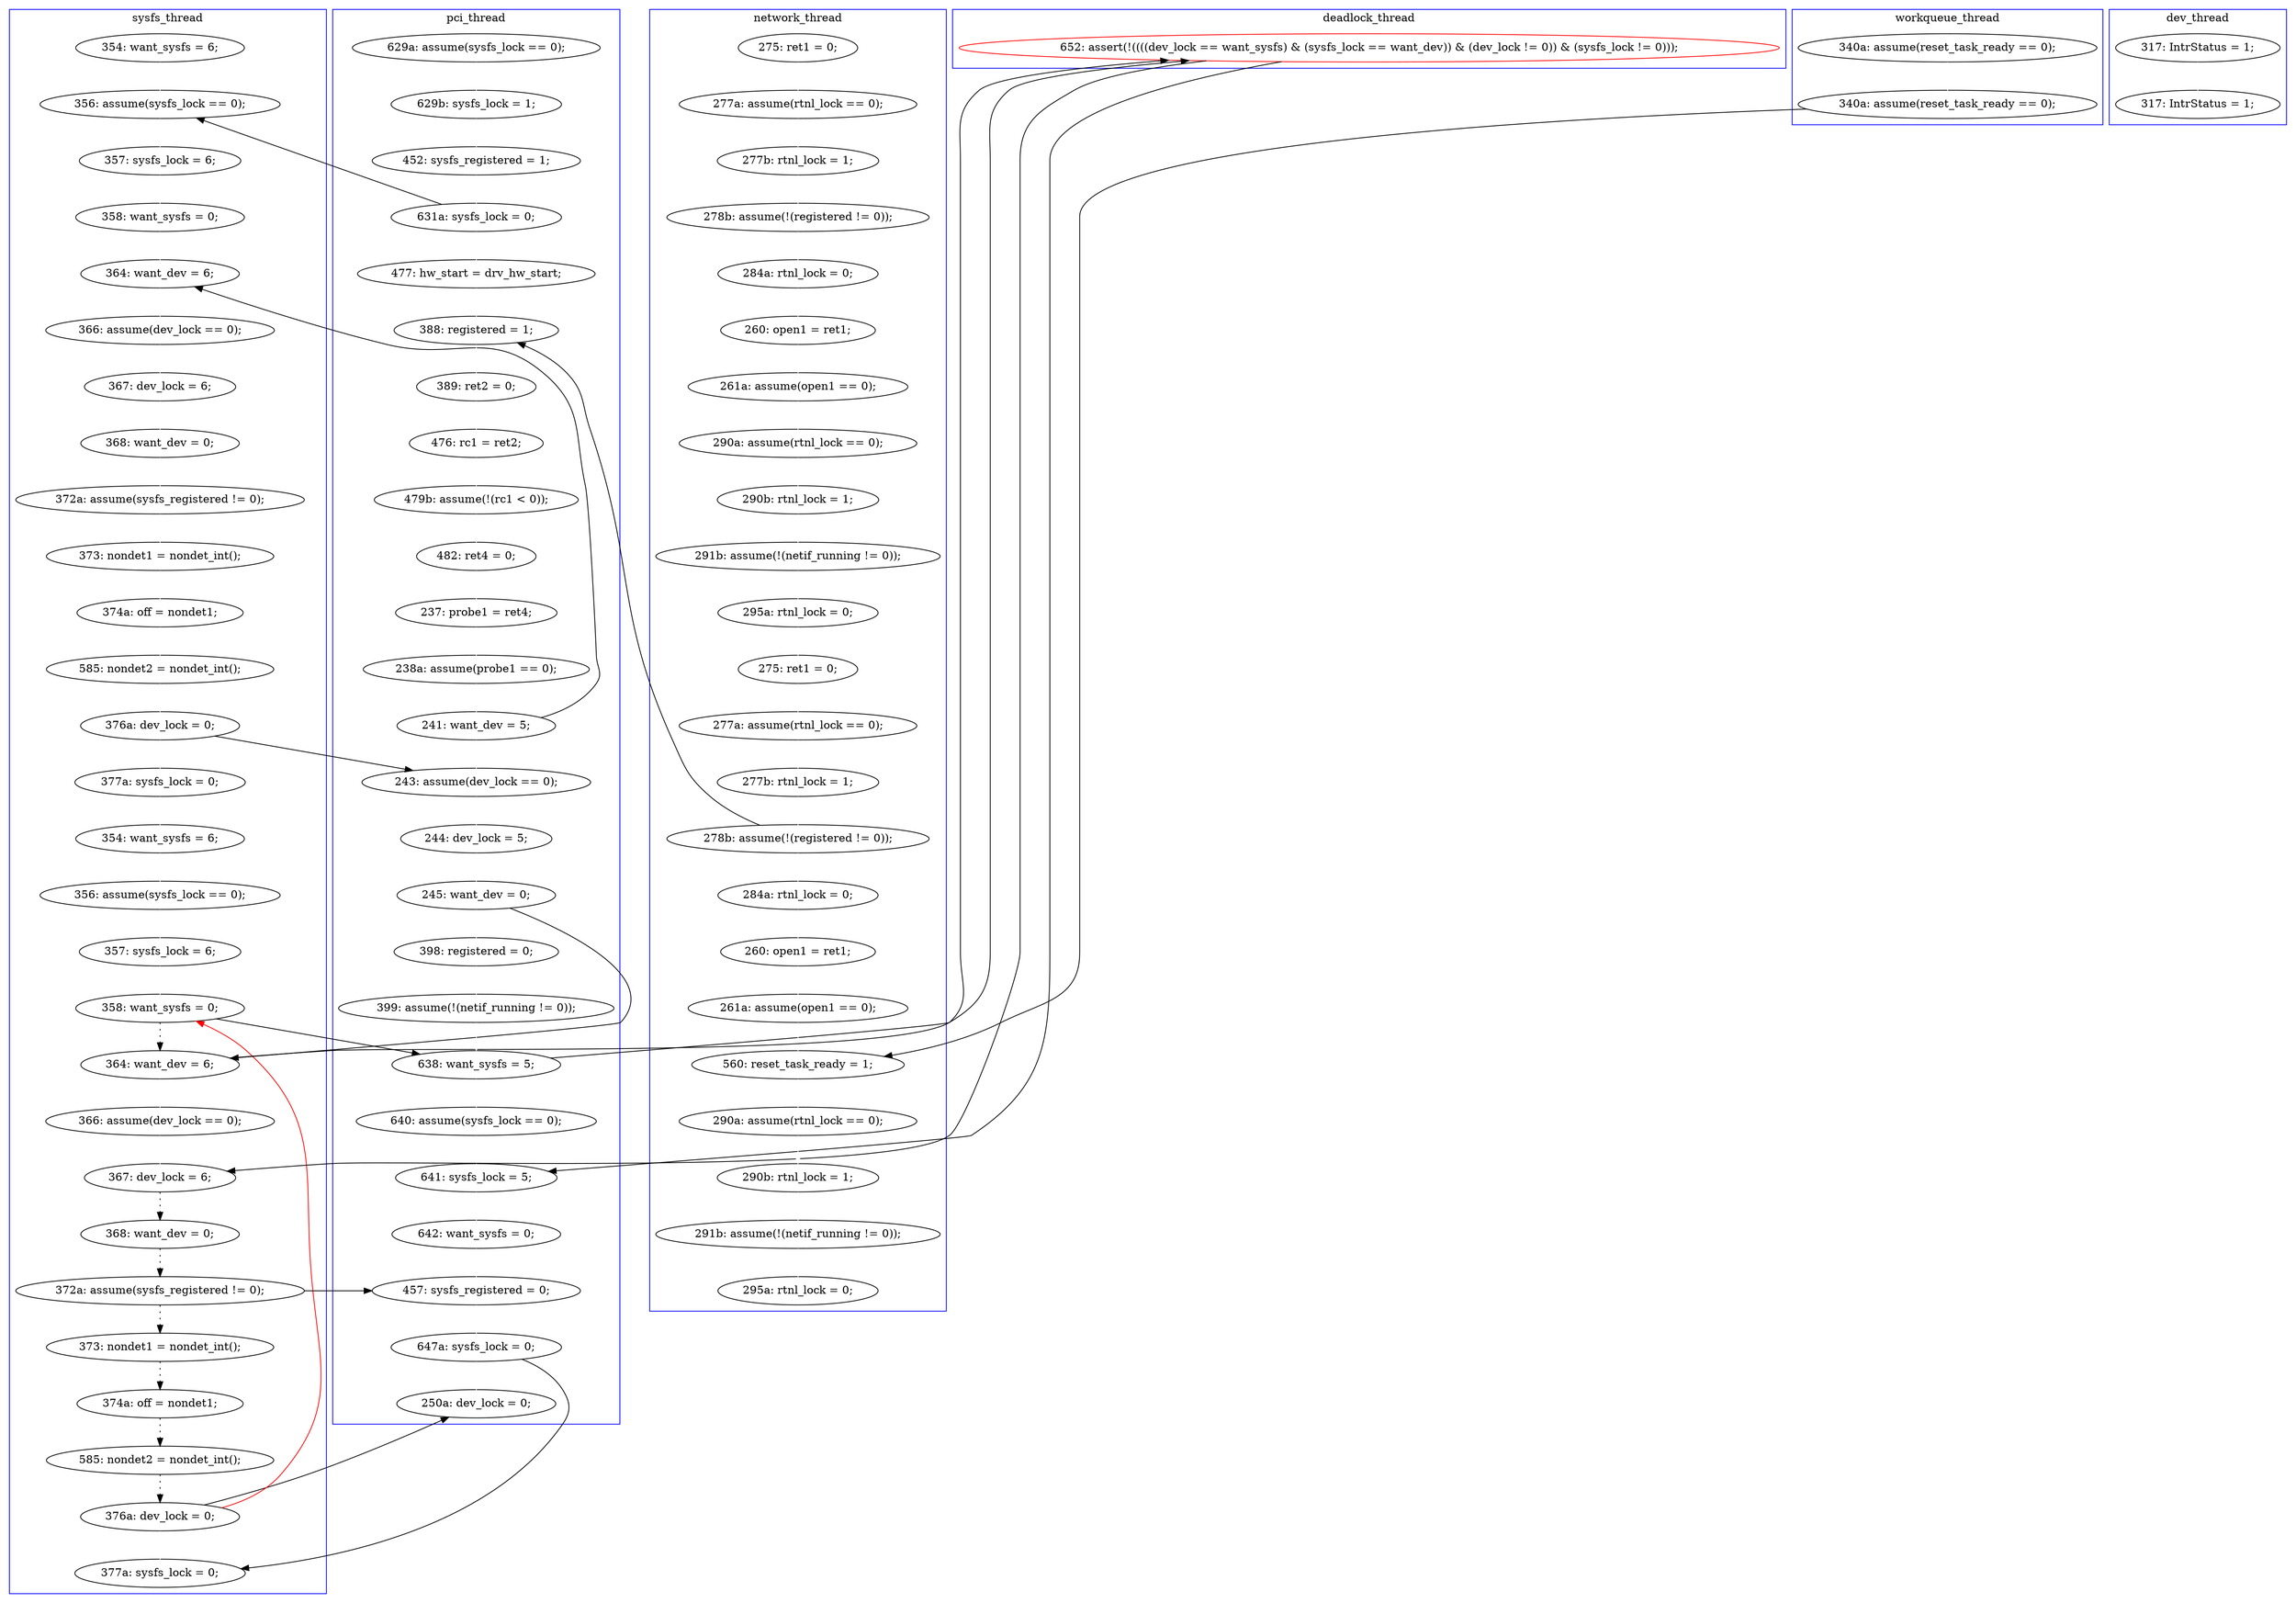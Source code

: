 digraph Counterexample {
	90 -> 99 [color = white, style = solid]
	158 -> 176 [color = white, style = solid]
	81 -> 92 [color = white, style = solid]
	142 -> 143 [color = white, style = solid]
	36 -> 39 [color = white, style = solid]
	191 -> 196 [color = white, style = solid]
	127 -> 130 [color = white, style = solid]
	187 -> 191 [color = white, style = solid]
	144 -> 158 [color = black, style = solid, constraint = false]
	123 -> 124 [color = white, style = solid]
	29 -> 32 [color = white, style = solid]
	120 -> 136 [color = white, style = solid]
	179 -> 183 [color = black, style = dotted]
	99 -> 101 [color = black, style = solid, constraint = false]
	96 -> 159 [color = white, style = solid]
	110 -> 111 [color = white, style = solid]
	78 -> 79 [color = white, style = solid]
	195 -> 197 [color = white, style = solid]
	35 -> 36 [color = white, style = solid]
	195 -> 196 [color = black, style = solid, constraint = false]
	166 -> 205 [color = white, style = solid]
	103 -> 121 [color = white, style = solid]
	122 -> 123 [color = white, style = solid]
	174 -> 187 [color = black, style = solid, constraint = false]
	47 -> 49 [color = white, style = solid]
	124 -> 126 [color = white, style = solid]
	171 -> 174 [color = black, style = dotted]
	114 -> 115 [color = white, style = solid]
	81 -> 109 [color = black, style = solid, constraint = false]
	28 -> 29 [color = white, style = solid]
	138 -> 145 [color = black, style = solid, constraint = false]
	130 -> 133 [color = white, style = solid]
	191 -> 197 [color = black, style = solid, constraint = false]
	168 -> 170 [color = black, style = solid, constraint = false]
	141 -> 142 [color = white, style = solid]
	174 -> 175 [color = black, style = dotted]
	136 -> 137 [color = white, style = solid]
	63 -> 77 [color = white, style = solid]
	139 -> 141 [color = white, style = solid]
	116 -> 119 [color = white, style = solid]
	175 -> 179 [color = black, style = dotted]
	86 -> 87 [color = white, style = solid]
	27 -> 28 [color = white, style = solid]
	79 -> 81 [color = white, style = solid]
	158 -> 168 [color = black, style = solid, constraint = false]
	129 -> 159 [color = black, style = solid, constraint = false]
	49 -> 63 [color = white, style = solid]
	143 -> 144 [color = white, style = solid]
	183 -> 195 [color = black, style = dotted]
	170 -> 171 [color = black, style = dotted]
	138 -> 150 [color = white, style = solid]
	145 -> 168 [color = black, style = solid, constraint = false]
	164 -> 166 [color = white, style = solid]
	87 -> 90 [color = white, style = solid]
	120 -> 121 [color = black, style = solid, constraint = false]
	159 -> 163 [color = white, style = solid]
	144 -> 145 [color = black, style = dotted]
	32 -> 35 [color = white, style = solid]
	169 -> 170 [color = white, style = solid]
	104 -> 109 [color = white, style = solid]
	137 -> 138 [color = white, style = solid]
	82 -> 101 [color = white, style = solid]
	93 -> 96 [color = white, style = solid]
	177 -> 178 [color = white, style = solid]
	176 -> 177 [color = white, style = solid]
	126 -> 127 [color = white, style = solid]
	46 -> 47 [color = white, style = solid]
	133 -> 135 [color = white, style = solid]
	101 -> 102 [color = white, style = solid]
	99 -> 104 [color = white, style = solid]
	150 -> 151 [color = white, style = solid]
	111 -> 114 [color = white, style = solid]
	102 -> 103 [color = white, style = solid]
	135 -> 136 [color = black, style = solid, constraint = false]
	121 -> 122 [color = white, style = solid]
	151 -> 158 [color = white, style = solid]
	119 -> 120 [color = white, style = solid]
	195 -> 144 [color = red, style = solid, constraint = false]
	178 -> 187 [color = white, style = solid]
	55 -> 129 [color = white, style = solid]
	115 -> 116 [color = white, style = solid]
	39 -> 46 [color = white, style = solid]
	145 -> 169 [color = white, style = solid]
	77 -> 78 [color = white, style = solid]
	156 -> 167 [color = white, style = solid]
	168 -> 177 [color = black, style = solid, constraint = false]
	109 -> 110 [color = white, style = solid]
	92 -> 93 [color = white, style = solid]
	135 -> 139 [color = white, style = solid]
	163 -> 164 [color = white, style = solid]
	subgraph cluster7 {
		label = dev_thread
		color = blue
		167  [label = "317: IntrStatus = 1;"]
		156  [label = "317: IntrStatus = 1;"]
	}
	subgraph cluster8 {
		label = deadlock_thread
		color = blue
		168  [label = "652: assert(!((((dev_lock == want_sysfs) & (sysfs_lock == want_dev)) & (dev_lock != 0)) & (sysfs_lock != 0)));", color = red]
	}
	subgraph cluster2 {
		label = network_thread
		color = blue
		79  [label = "277b: rtnl_lock = 1;"]
		92  [label = "284a: rtnl_lock = 0;"]
		29  [label = "277b: rtnl_lock = 1;"]
		36  [label = "260: open1 = ret1;"]
		81  [label = "278b: assume(!(registered != 0));"]
		93  [label = "260: open1 = ret1;"]
		96  [label = "261a: assume(open1 == 0);"]
		63  [label = "295a: rtnl_lock = 0;"]
		39  [label = "261a: assume(open1 == 0);"]
		28  [label = "277a: assume(rtnl_lock == 0);"]
		27  [label = "275: ret1 = 0;"]
		159  [label = "560: reset_task_ready = 1;"]
		35  [label = "284a: rtnl_lock = 0;"]
		77  [label = "275: ret1 = 0;"]
		46  [label = "290a: assume(rtnl_lock == 0);"]
		49  [label = "291b: assume(!(netif_running != 0));"]
		32  [label = "278b: assume(!(registered != 0));"]
		166  [label = "291b: assume(!(netif_running != 0));"]
		47  [label = "290b: rtnl_lock = 1;"]
		78  [label = "277a: assume(rtnl_lock == 0);"]
		163  [label = "290a: assume(rtnl_lock == 0);"]
		164  [label = "290b: rtnl_lock = 1;"]
		205  [label = "295a: rtnl_lock = 0;"]
	}
	subgraph cluster5 {
		label = workqueue_thread
		color = blue
		129  [label = "340a: assume(reset_task_ready == 0);"]
		55  [label = "340a: assume(reset_task_ready == 0);"]
	}
	subgraph cluster6 {
		label = sysfs_thread
		color = blue
		197  [label = "377a: sysfs_lock = 0;"]
		122  [label = "366: assume(dev_lock == 0);"]
		171  [label = "368: want_dev = 0;"]
		195  [label = "376a: dev_lock = 0;"]
		101  [label = "356: assume(sysfs_lock == 0);"]
		143  [label = "357: sysfs_lock = 6;"]
		139  [label = "377a: sysfs_lock = 0;"]
		144  [label = "358: want_sysfs = 0;"]
		175  [label = "373: nondet1 = nondet_int();"]
		130  [label = "374a: off = nondet1;"]
		102  [label = "357: sysfs_lock = 6;"]
		103  [label = "358: want_sysfs = 0;"]
		82  [label = "354: want_sysfs = 6;"]
		183  [label = "585: nondet2 = nondet_int();"]
		145  [label = "364: want_dev = 6;"]
		126  [label = "372a: assume(sysfs_registered != 0);"]
		123  [label = "367: dev_lock = 6;"]
		124  [label = "368: want_dev = 0;"]
		142  [label = "356: assume(sysfs_lock == 0);"]
		121  [label = "364: want_dev = 6;"]
		174  [label = "372a: assume(sysfs_registered != 0);"]
		133  [label = "585: nondet2 = nondet_int();"]
		170  [label = "367: dev_lock = 6;"]
		169  [label = "366: assume(dev_lock == 0);"]
		135  [label = "376a: dev_lock = 0;"]
		141  [label = "354: want_sysfs = 6;"]
		127  [label = "373: nondet1 = nondet_int();"]
		179  [label = "374a: off = nondet1;"]
	}
	subgraph cluster1 {
		label = pci_thread
		color = blue
		104  [label = "477: hw_start = drv_hw_start;"]
		191  [label = "647a: sysfs_lock = 0;"]
		178  [label = "642: want_sysfs = 0;"]
		138  [label = "245: want_dev = 0;"]
		114  [label = "479b: assume(!(rc1 < 0));"]
		87  [label = "629b: sysfs_lock = 1;"]
		151  [label = "399: assume(!(netif_running != 0));"]
		120  [label = "241: want_dev = 5;"]
		150  [label = "398: registered = 0;"]
		196  [label = "250a: dev_lock = 0;"]
		109  [label = "388: registered = 1;"]
		119  [label = "238a: assume(probe1 == 0);"]
		158  [label = "638: want_sysfs = 5;"]
		137  [label = "244: dev_lock = 5;"]
		115  [label = "482: ret4 = 0;"]
		116  [label = "237: probe1 = ret4;"]
		111  [label = "476: rc1 = ret2;"]
		136  [label = "243: assume(dev_lock == 0);"]
		90  [label = "452: sysfs_registered = 1;"]
		177  [label = "641: sysfs_lock = 5;"]
		176  [label = "640: assume(sysfs_lock == 0);"]
		187  [label = "457: sysfs_registered = 0;"]
		86  [label = "629a: assume(sysfs_lock == 0);"]
		110  [label = "389: ret2 = 0;"]
		99  [label = "631a: sysfs_lock = 0;"]
	}
}